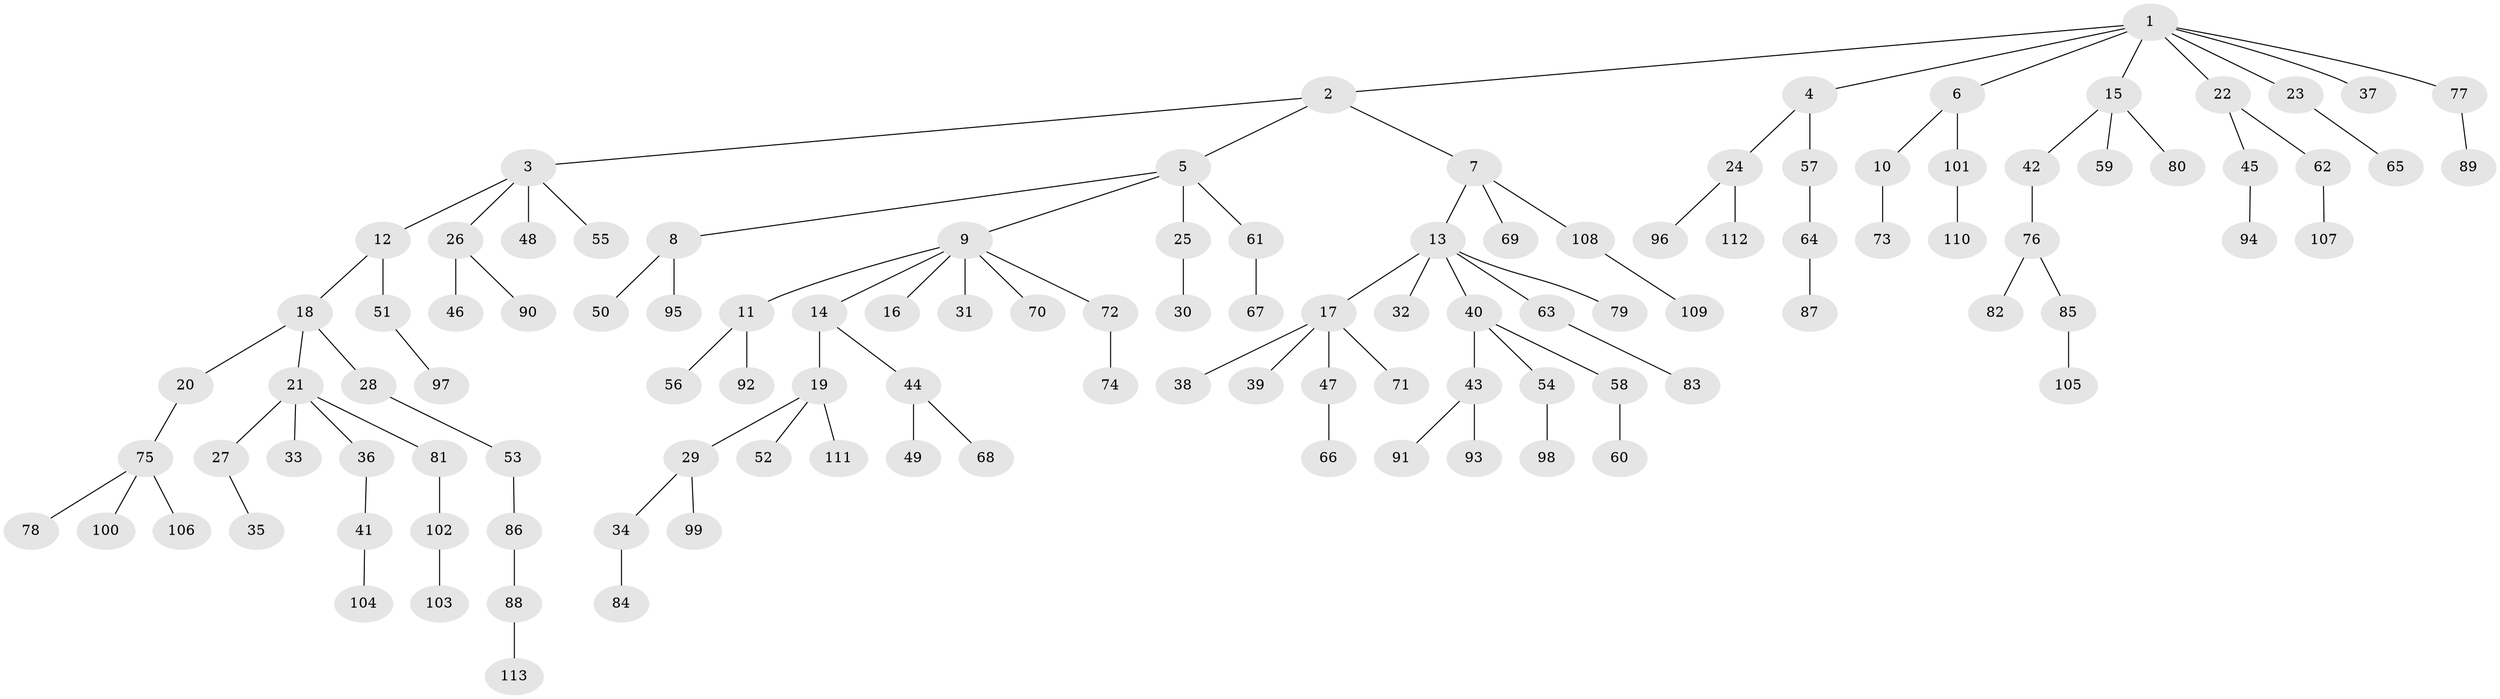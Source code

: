 // Generated by graph-tools (version 1.1) at 2025/50/03/09/25 03:50:18]
// undirected, 113 vertices, 112 edges
graph export_dot {
graph [start="1"]
  node [color=gray90,style=filled];
  1;
  2;
  3;
  4;
  5;
  6;
  7;
  8;
  9;
  10;
  11;
  12;
  13;
  14;
  15;
  16;
  17;
  18;
  19;
  20;
  21;
  22;
  23;
  24;
  25;
  26;
  27;
  28;
  29;
  30;
  31;
  32;
  33;
  34;
  35;
  36;
  37;
  38;
  39;
  40;
  41;
  42;
  43;
  44;
  45;
  46;
  47;
  48;
  49;
  50;
  51;
  52;
  53;
  54;
  55;
  56;
  57;
  58;
  59;
  60;
  61;
  62;
  63;
  64;
  65;
  66;
  67;
  68;
  69;
  70;
  71;
  72;
  73;
  74;
  75;
  76;
  77;
  78;
  79;
  80;
  81;
  82;
  83;
  84;
  85;
  86;
  87;
  88;
  89;
  90;
  91;
  92;
  93;
  94;
  95;
  96;
  97;
  98;
  99;
  100;
  101;
  102;
  103;
  104;
  105;
  106;
  107;
  108;
  109;
  110;
  111;
  112;
  113;
  1 -- 2;
  1 -- 4;
  1 -- 6;
  1 -- 15;
  1 -- 22;
  1 -- 23;
  1 -- 37;
  1 -- 77;
  2 -- 3;
  2 -- 5;
  2 -- 7;
  3 -- 12;
  3 -- 26;
  3 -- 48;
  3 -- 55;
  4 -- 24;
  4 -- 57;
  5 -- 8;
  5 -- 9;
  5 -- 25;
  5 -- 61;
  6 -- 10;
  6 -- 101;
  7 -- 13;
  7 -- 69;
  7 -- 108;
  8 -- 50;
  8 -- 95;
  9 -- 11;
  9 -- 14;
  9 -- 16;
  9 -- 31;
  9 -- 70;
  9 -- 72;
  10 -- 73;
  11 -- 56;
  11 -- 92;
  12 -- 18;
  12 -- 51;
  13 -- 17;
  13 -- 32;
  13 -- 40;
  13 -- 63;
  13 -- 79;
  14 -- 19;
  14 -- 44;
  15 -- 42;
  15 -- 59;
  15 -- 80;
  17 -- 38;
  17 -- 39;
  17 -- 47;
  17 -- 71;
  18 -- 20;
  18 -- 21;
  18 -- 28;
  19 -- 29;
  19 -- 52;
  19 -- 111;
  20 -- 75;
  21 -- 27;
  21 -- 33;
  21 -- 36;
  21 -- 81;
  22 -- 45;
  22 -- 62;
  23 -- 65;
  24 -- 96;
  24 -- 112;
  25 -- 30;
  26 -- 46;
  26 -- 90;
  27 -- 35;
  28 -- 53;
  29 -- 34;
  29 -- 99;
  34 -- 84;
  36 -- 41;
  40 -- 43;
  40 -- 54;
  40 -- 58;
  41 -- 104;
  42 -- 76;
  43 -- 91;
  43 -- 93;
  44 -- 49;
  44 -- 68;
  45 -- 94;
  47 -- 66;
  51 -- 97;
  53 -- 86;
  54 -- 98;
  57 -- 64;
  58 -- 60;
  61 -- 67;
  62 -- 107;
  63 -- 83;
  64 -- 87;
  72 -- 74;
  75 -- 78;
  75 -- 100;
  75 -- 106;
  76 -- 82;
  76 -- 85;
  77 -- 89;
  81 -- 102;
  85 -- 105;
  86 -- 88;
  88 -- 113;
  101 -- 110;
  102 -- 103;
  108 -- 109;
}
